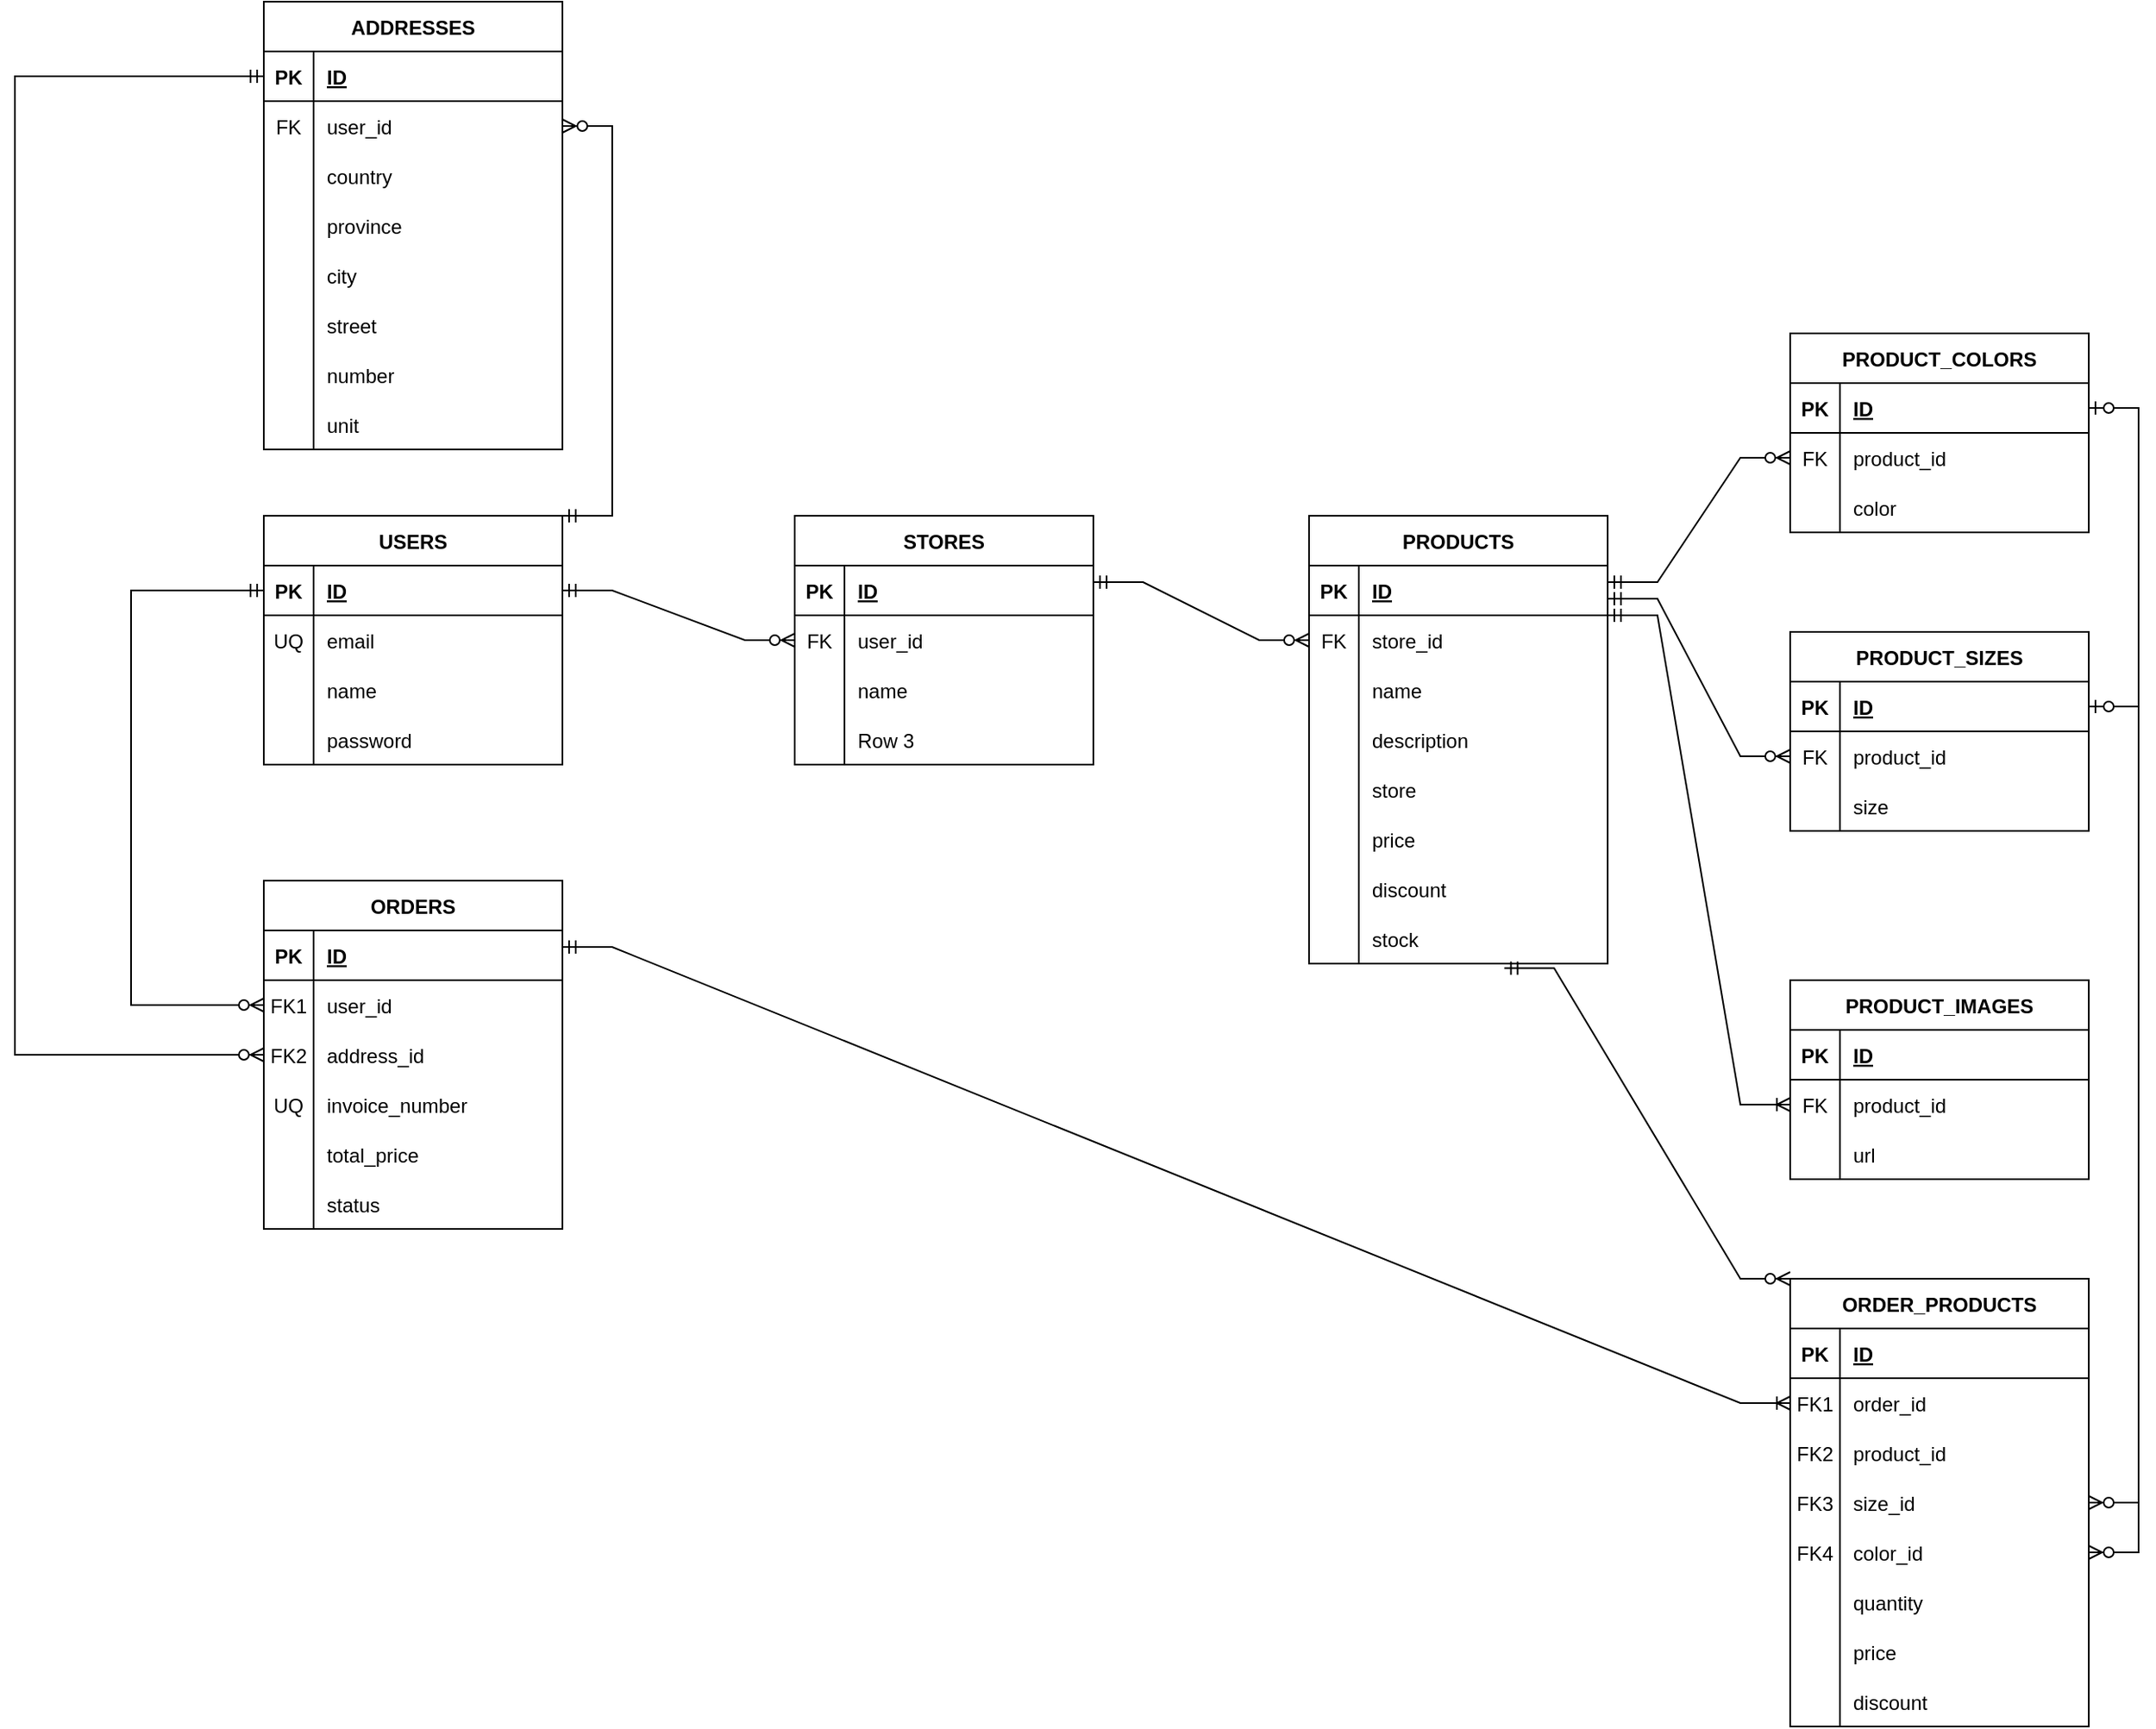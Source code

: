<mxfile version="20.8.20" type="device"><diagram name="Página-1" id="fwbpKBhb_3gm06NzIHX8"><mxGraphModel dx="2069" dy="1820" grid="1" gridSize="10" guides="1" tooltips="1" connect="1" arrows="1" fold="1" page="1" pageScale="1" pageWidth="827" pageHeight="1169" math="0" shadow="0"><root><mxCell id="0"/><mxCell id="1" parent="0"/><mxCell id="CRODn_e3uFiNJP5t1vEb-1" value="USERS" style="shape=table;startSize=30;container=1;collapsible=1;childLayout=tableLayout;fixedRows=1;rowLines=0;fontStyle=1;align=center;resizeLast=1;" vertex="1" parent="1"><mxGeometry x="10" y="80" width="180" height="150" as="geometry"/></mxCell><mxCell id="CRODn_e3uFiNJP5t1vEb-2" value="" style="shape=tableRow;horizontal=0;startSize=0;swimlaneHead=0;swimlaneBody=0;fillColor=none;collapsible=0;dropTarget=0;points=[[0,0.5],[1,0.5]];portConstraint=eastwest;top=0;left=0;right=0;bottom=1;" vertex="1" parent="CRODn_e3uFiNJP5t1vEb-1"><mxGeometry y="30" width="180" height="30" as="geometry"/></mxCell><mxCell id="CRODn_e3uFiNJP5t1vEb-3" value="PK" style="shape=partialRectangle;connectable=0;fillColor=none;top=0;left=0;bottom=0;right=0;fontStyle=1;overflow=hidden;" vertex="1" parent="CRODn_e3uFiNJP5t1vEb-2"><mxGeometry width="30" height="30" as="geometry"><mxRectangle width="30" height="30" as="alternateBounds"/></mxGeometry></mxCell><mxCell id="CRODn_e3uFiNJP5t1vEb-4" value="ID" style="shape=partialRectangle;connectable=0;fillColor=none;top=0;left=0;bottom=0;right=0;align=left;spacingLeft=6;fontStyle=5;overflow=hidden;" vertex="1" parent="CRODn_e3uFiNJP5t1vEb-2"><mxGeometry x="30" width="150" height="30" as="geometry"><mxRectangle width="150" height="30" as="alternateBounds"/></mxGeometry></mxCell><mxCell id="CRODn_e3uFiNJP5t1vEb-5" value="" style="shape=tableRow;horizontal=0;startSize=0;swimlaneHead=0;swimlaneBody=0;fillColor=none;collapsible=0;dropTarget=0;points=[[0,0.5],[1,0.5]];portConstraint=eastwest;top=0;left=0;right=0;bottom=0;" vertex="1" parent="CRODn_e3uFiNJP5t1vEb-1"><mxGeometry y="60" width="180" height="30" as="geometry"/></mxCell><mxCell id="CRODn_e3uFiNJP5t1vEb-6" value="UQ" style="shape=partialRectangle;connectable=0;fillColor=none;top=0;left=0;bottom=0;right=0;editable=1;overflow=hidden;" vertex="1" parent="CRODn_e3uFiNJP5t1vEb-5"><mxGeometry width="30" height="30" as="geometry"><mxRectangle width="30" height="30" as="alternateBounds"/></mxGeometry></mxCell><mxCell id="CRODn_e3uFiNJP5t1vEb-7" value="email" style="shape=partialRectangle;connectable=0;fillColor=none;top=0;left=0;bottom=0;right=0;align=left;spacingLeft=6;overflow=hidden;" vertex="1" parent="CRODn_e3uFiNJP5t1vEb-5"><mxGeometry x="30" width="150" height="30" as="geometry"><mxRectangle width="150" height="30" as="alternateBounds"/></mxGeometry></mxCell><mxCell id="CRODn_e3uFiNJP5t1vEb-8" value="" style="shape=tableRow;horizontal=0;startSize=0;swimlaneHead=0;swimlaneBody=0;fillColor=none;collapsible=0;dropTarget=0;points=[[0,0.5],[1,0.5]];portConstraint=eastwest;top=0;left=0;right=0;bottom=0;" vertex="1" parent="CRODn_e3uFiNJP5t1vEb-1"><mxGeometry y="90" width="180" height="30" as="geometry"/></mxCell><mxCell id="CRODn_e3uFiNJP5t1vEb-9" value="" style="shape=partialRectangle;connectable=0;fillColor=none;top=0;left=0;bottom=0;right=0;editable=1;overflow=hidden;" vertex="1" parent="CRODn_e3uFiNJP5t1vEb-8"><mxGeometry width="30" height="30" as="geometry"><mxRectangle width="30" height="30" as="alternateBounds"/></mxGeometry></mxCell><mxCell id="CRODn_e3uFiNJP5t1vEb-10" value="name" style="shape=partialRectangle;connectable=0;fillColor=none;top=0;left=0;bottom=0;right=0;align=left;spacingLeft=6;overflow=hidden;" vertex="1" parent="CRODn_e3uFiNJP5t1vEb-8"><mxGeometry x="30" width="150" height="30" as="geometry"><mxRectangle width="150" height="30" as="alternateBounds"/></mxGeometry></mxCell><mxCell id="CRODn_e3uFiNJP5t1vEb-11" value="" style="shape=tableRow;horizontal=0;startSize=0;swimlaneHead=0;swimlaneBody=0;fillColor=none;collapsible=0;dropTarget=0;points=[[0,0.5],[1,0.5]];portConstraint=eastwest;top=0;left=0;right=0;bottom=0;" vertex="1" parent="CRODn_e3uFiNJP5t1vEb-1"><mxGeometry y="120" width="180" height="30" as="geometry"/></mxCell><mxCell id="CRODn_e3uFiNJP5t1vEb-12" value="" style="shape=partialRectangle;connectable=0;fillColor=none;top=0;left=0;bottom=0;right=0;editable=1;overflow=hidden;" vertex="1" parent="CRODn_e3uFiNJP5t1vEb-11"><mxGeometry width="30" height="30" as="geometry"><mxRectangle width="30" height="30" as="alternateBounds"/></mxGeometry></mxCell><mxCell id="CRODn_e3uFiNJP5t1vEb-13" value="password" style="shape=partialRectangle;connectable=0;fillColor=none;top=0;left=0;bottom=0;right=0;align=left;spacingLeft=6;overflow=hidden;" vertex="1" parent="CRODn_e3uFiNJP5t1vEb-11"><mxGeometry x="30" width="150" height="30" as="geometry"><mxRectangle width="150" height="30" as="alternateBounds"/></mxGeometry></mxCell><mxCell id="CRODn_e3uFiNJP5t1vEb-14" value="STORES" style="shape=table;startSize=30;container=1;collapsible=1;childLayout=tableLayout;fixedRows=1;rowLines=0;fontStyle=1;align=center;resizeLast=1;" vertex="1" parent="1"><mxGeometry x="330" y="80" width="180" height="150" as="geometry"/></mxCell><mxCell id="CRODn_e3uFiNJP5t1vEb-15" value="" style="shape=tableRow;horizontal=0;startSize=0;swimlaneHead=0;swimlaneBody=0;fillColor=none;collapsible=0;dropTarget=0;points=[[0,0.5],[1,0.5]];portConstraint=eastwest;top=0;left=0;right=0;bottom=1;" vertex="1" parent="CRODn_e3uFiNJP5t1vEb-14"><mxGeometry y="30" width="180" height="30" as="geometry"/></mxCell><mxCell id="CRODn_e3uFiNJP5t1vEb-16" value="PK" style="shape=partialRectangle;connectable=0;fillColor=none;top=0;left=0;bottom=0;right=0;fontStyle=1;overflow=hidden;" vertex="1" parent="CRODn_e3uFiNJP5t1vEb-15"><mxGeometry width="30" height="30" as="geometry"><mxRectangle width="30" height="30" as="alternateBounds"/></mxGeometry></mxCell><mxCell id="CRODn_e3uFiNJP5t1vEb-17" value="ID" style="shape=partialRectangle;connectable=0;fillColor=none;top=0;left=0;bottom=0;right=0;align=left;spacingLeft=6;fontStyle=5;overflow=hidden;" vertex="1" parent="CRODn_e3uFiNJP5t1vEb-15"><mxGeometry x="30" width="150" height="30" as="geometry"><mxRectangle width="150" height="30" as="alternateBounds"/></mxGeometry></mxCell><mxCell id="CRODn_e3uFiNJP5t1vEb-18" value="" style="shape=tableRow;horizontal=0;startSize=0;swimlaneHead=0;swimlaneBody=0;fillColor=none;collapsible=0;dropTarget=0;points=[[0,0.5],[1,0.5]];portConstraint=eastwest;top=0;left=0;right=0;bottom=0;" vertex="1" parent="CRODn_e3uFiNJP5t1vEb-14"><mxGeometry y="60" width="180" height="30" as="geometry"/></mxCell><mxCell id="CRODn_e3uFiNJP5t1vEb-19" value="FK" style="shape=partialRectangle;connectable=0;fillColor=none;top=0;left=0;bottom=0;right=0;editable=1;overflow=hidden;" vertex="1" parent="CRODn_e3uFiNJP5t1vEb-18"><mxGeometry width="30" height="30" as="geometry"><mxRectangle width="30" height="30" as="alternateBounds"/></mxGeometry></mxCell><mxCell id="CRODn_e3uFiNJP5t1vEb-20" value="user_id" style="shape=partialRectangle;connectable=0;fillColor=none;top=0;left=0;bottom=0;right=0;align=left;spacingLeft=6;overflow=hidden;" vertex="1" parent="CRODn_e3uFiNJP5t1vEb-18"><mxGeometry x="30" width="150" height="30" as="geometry"><mxRectangle width="150" height="30" as="alternateBounds"/></mxGeometry></mxCell><mxCell id="CRODn_e3uFiNJP5t1vEb-21" value="" style="shape=tableRow;horizontal=0;startSize=0;swimlaneHead=0;swimlaneBody=0;fillColor=none;collapsible=0;dropTarget=0;points=[[0,0.5],[1,0.5]];portConstraint=eastwest;top=0;left=0;right=0;bottom=0;" vertex="1" parent="CRODn_e3uFiNJP5t1vEb-14"><mxGeometry y="90" width="180" height="30" as="geometry"/></mxCell><mxCell id="CRODn_e3uFiNJP5t1vEb-22" value="" style="shape=partialRectangle;connectable=0;fillColor=none;top=0;left=0;bottom=0;right=0;editable=1;overflow=hidden;" vertex="1" parent="CRODn_e3uFiNJP5t1vEb-21"><mxGeometry width="30" height="30" as="geometry"><mxRectangle width="30" height="30" as="alternateBounds"/></mxGeometry></mxCell><mxCell id="CRODn_e3uFiNJP5t1vEb-23" value="name" style="shape=partialRectangle;connectable=0;fillColor=none;top=0;left=0;bottom=0;right=0;align=left;spacingLeft=6;overflow=hidden;" vertex="1" parent="CRODn_e3uFiNJP5t1vEb-21"><mxGeometry x="30" width="150" height="30" as="geometry"><mxRectangle width="150" height="30" as="alternateBounds"/></mxGeometry></mxCell><mxCell id="CRODn_e3uFiNJP5t1vEb-24" value="" style="shape=tableRow;horizontal=0;startSize=0;swimlaneHead=0;swimlaneBody=0;fillColor=none;collapsible=0;dropTarget=0;points=[[0,0.5],[1,0.5]];portConstraint=eastwest;top=0;left=0;right=0;bottom=0;" vertex="1" parent="CRODn_e3uFiNJP5t1vEb-14"><mxGeometry y="120" width="180" height="30" as="geometry"/></mxCell><mxCell id="CRODn_e3uFiNJP5t1vEb-25" value="" style="shape=partialRectangle;connectable=0;fillColor=none;top=0;left=0;bottom=0;right=0;editable=1;overflow=hidden;" vertex="1" parent="CRODn_e3uFiNJP5t1vEb-24"><mxGeometry width="30" height="30" as="geometry"><mxRectangle width="30" height="30" as="alternateBounds"/></mxGeometry></mxCell><mxCell id="CRODn_e3uFiNJP5t1vEb-26" value="Row 3" style="shape=partialRectangle;connectable=0;fillColor=none;top=0;left=0;bottom=0;right=0;align=left;spacingLeft=6;overflow=hidden;" vertex="1" parent="CRODn_e3uFiNJP5t1vEb-24"><mxGeometry x="30" width="150" height="30" as="geometry"><mxRectangle width="150" height="30" as="alternateBounds"/></mxGeometry></mxCell><mxCell id="CRODn_e3uFiNJP5t1vEb-27" value="PRODUCTS" style="shape=table;startSize=30;container=1;collapsible=1;childLayout=tableLayout;fixedRows=1;rowLines=0;fontStyle=1;align=center;resizeLast=1;" vertex="1" parent="1"><mxGeometry x="640" y="80" width="180" height="270" as="geometry"/></mxCell><mxCell id="CRODn_e3uFiNJP5t1vEb-28" value="" style="shape=tableRow;horizontal=0;startSize=0;swimlaneHead=0;swimlaneBody=0;fillColor=none;collapsible=0;dropTarget=0;points=[[0,0.5],[1,0.5]];portConstraint=eastwest;top=0;left=0;right=0;bottom=1;" vertex="1" parent="CRODn_e3uFiNJP5t1vEb-27"><mxGeometry y="30" width="180" height="30" as="geometry"/></mxCell><mxCell id="CRODn_e3uFiNJP5t1vEb-29" value="PK" style="shape=partialRectangle;connectable=0;fillColor=none;top=0;left=0;bottom=0;right=0;fontStyle=1;overflow=hidden;" vertex="1" parent="CRODn_e3uFiNJP5t1vEb-28"><mxGeometry width="30" height="30" as="geometry"><mxRectangle width="30" height="30" as="alternateBounds"/></mxGeometry></mxCell><mxCell id="CRODn_e3uFiNJP5t1vEb-30" value="ID" style="shape=partialRectangle;connectable=0;fillColor=none;top=0;left=0;bottom=0;right=0;align=left;spacingLeft=6;fontStyle=5;overflow=hidden;" vertex="1" parent="CRODn_e3uFiNJP5t1vEb-28"><mxGeometry x="30" width="150" height="30" as="geometry"><mxRectangle width="150" height="30" as="alternateBounds"/></mxGeometry></mxCell><mxCell id="CRODn_e3uFiNJP5t1vEb-31" value="" style="shape=tableRow;horizontal=0;startSize=0;swimlaneHead=0;swimlaneBody=0;fillColor=none;collapsible=0;dropTarget=0;points=[[0,0.5],[1,0.5]];portConstraint=eastwest;top=0;left=0;right=0;bottom=0;" vertex="1" parent="CRODn_e3uFiNJP5t1vEb-27"><mxGeometry y="60" width="180" height="30" as="geometry"/></mxCell><mxCell id="CRODn_e3uFiNJP5t1vEb-32" value="FK" style="shape=partialRectangle;connectable=0;fillColor=none;top=0;left=0;bottom=0;right=0;editable=1;overflow=hidden;" vertex="1" parent="CRODn_e3uFiNJP5t1vEb-31"><mxGeometry width="30" height="30" as="geometry"><mxRectangle width="30" height="30" as="alternateBounds"/></mxGeometry></mxCell><mxCell id="CRODn_e3uFiNJP5t1vEb-33" value="store_id" style="shape=partialRectangle;connectable=0;fillColor=none;top=0;left=0;bottom=0;right=0;align=left;spacingLeft=6;overflow=hidden;" vertex="1" parent="CRODn_e3uFiNJP5t1vEb-31"><mxGeometry x="30" width="150" height="30" as="geometry"><mxRectangle width="150" height="30" as="alternateBounds"/></mxGeometry></mxCell><mxCell id="CRODn_e3uFiNJP5t1vEb-34" value="" style="shape=tableRow;horizontal=0;startSize=0;swimlaneHead=0;swimlaneBody=0;fillColor=none;collapsible=0;dropTarget=0;points=[[0,0.5],[1,0.5]];portConstraint=eastwest;top=0;left=0;right=0;bottom=0;" vertex="1" parent="CRODn_e3uFiNJP5t1vEb-27"><mxGeometry y="90" width="180" height="30" as="geometry"/></mxCell><mxCell id="CRODn_e3uFiNJP5t1vEb-35" value="" style="shape=partialRectangle;connectable=0;fillColor=none;top=0;left=0;bottom=0;right=0;editable=1;overflow=hidden;" vertex="1" parent="CRODn_e3uFiNJP5t1vEb-34"><mxGeometry width="30" height="30" as="geometry"><mxRectangle width="30" height="30" as="alternateBounds"/></mxGeometry></mxCell><mxCell id="CRODn_e3uFiNJP5t1vEb-36" value="name" style="shape=partialRectangle;connectable=0;fillColor=none;top=0;left=0;bottom=0;right=0;align=left;spacingLeft=6;overflow=hidden;" vertex="1" parent="CRODn_e3uFiNJP5t1vEb-34"><mxGeometry x="30" width="150" height="30" as="geometry"><mxRectangle width="150" height="30" as="alternateBounds"/></mxGeometry></mxCell><mxCell id="CRODn_e3uFiNJP5t1vEb-37" value="" style="shape=tableRow;horizontal=0;startSize=0;swimlaneHead=0;swimlaneBody=0;fillColor=none;collapsible=0;dropTarget=0;points=[[0,0.5],[1,0.5]];portConstraint=eastwest;top=0;left=0;right=0;bottom=0;" vertex="1" parent="CRODn_e3uFiNJP5t1vEb-27"><mxGeometry y="120" width="180" height="30" as="geometry"/></mxCell><mxCell id="CRODn_e3uFiNJP5t1vEb-38" value="" style="shape=partialRectangle;connectable=0;fillColor=none;top=0;left=0;bottom=0;right=0;editable=1;overflow=hidden;" vertex="1" parent="CRODn_e3uFiNJP5t1vEb-37"><mxGeometry width="30" height="30" as="geometry"><mxRectangle width="30" height="30" as="alternateBounds"/></mxGeometry></mxCell><mxCell id="CRODn_e3uFiNJP5t1vEb-39" value="description" style="shape=partialRectangle;connectable=0;fillColor=none;top=0;left=0;bottom=0;right=0;align=left;spacingLeft=6;overflow=hidden;" vertex="1" parent="CRODn_e3uFiNJP5t1vEb-37"><mxGeometry x="30" width="150" height="30" as="geometry"><mxRectangle width="150" height="30" as="alternateBounds"/></mxGeometry></mxCell><mxCell id="CRODn_e3uFiNJP5t1vEb-72" style="shape=tableRow;horizontal=0;startSize=0;swimlaneHead=0;swimlaneBody=0;fillColor=none;collapsible=0;dropTarget=0;points=[[0,0.5],[1,0.5]];portConstraint=eastwest;top=0;left=0;right=0;bottom=0;" vertex="1" parent="CRODn_e3uFiNJP5t1vEb-27"><mxGeometry y="150" width="180" height="30" as="geometry"/></mxCell><mxCell id="CRODn_e3uFiNJP5t1vEb-73" style="shape=partialRectangle;connectable=0;fillColor=none;top=0;left=0;bottom=0;right=0;editable=1;overflow=hidden;" vertex="1" parent="CRODn_e3uFiNJP5t1vEb-72"><mxGeometry width="30" height="30" as="geometry"><mxRectangle width="30" height="30" as="alternateBounds"/></mxGeometry></mxCell><mxCell id="CRODn_e3uFiNJP5t1vEb-74" value="store" style="shape=partialRectangle;connectable=0;fillColor=none;top=0;left=0;bottom=0;right=0;align=left;spacingLeft=6;overflow=hidden;" vertex="1" parent="CRODn_e3uFiNJP5t1vEb-72"><mxGeometry x="30" width="150" height="30" as="geometry"><mxRectangle width="150" height="30" as="alternateBounds"/></mxGeometry></mxCell><mxCell id="CRODn_e3uFiNJP5t1vEb-69" style="shape=tableRow;horizontal=0;startSize=0;swimlaneHead=0;swimlaneBody=0;fillColor=none;collapsible=0;dropTarget=0;points=[[0,0.5],[1,0.5]];portConstraint=eastwest;top=0;left=0;right=0;bottom=0;" vertex="1" parent="CRODn_e3uFiNJP5t1vEb-27"><mxGeometry y="180" width="180" height="30" as="geometry"/></mxCell><mxCell id="CRODn_e3uFiNJP5t1vEb-70" style="shape=partialRectangle;connectable=0;fillColor=none;top=0;left=0;bottom=0;right=0;editable=1;overflow=hidden;" vertex="1" parent="CRODn_e3uFiNJP5t1vEb-69"><mxGeometry width="30" height="30" as="geometry"><mxRectangle width="30" height="30" as="alternateBounds"/></mxGeometry></mxCell><mxCell id="CRODn_e3uFiNJP5t1vEb-71" value="price" style="shape=partialRectangle;connectable=0;fillColor=none;top=0;left=0;bottom=0;right=0;align=left;spacingLeft=6;overflow=hidden;" vertex="1" parent="CRODn_e3uFiNJP5t1vEb-69"><mxGeometry x="30" width="150" height="30" as="geometry"><mxRectangle width="150" height="30" as="alternateBounds"/></mxGeometry></mxCell><mxCell id="CRODn_e3uFiNJP5t1vEb-66" style="shape=tableRow;horizontal=0;startSize=0;swimlaneHead=0;swimlaneBody=0;fillColor=none;collapsible=0;dropTarget=0;points=[[0,0.5],[1,0.5]];portConstraint=eastwest;top=0;left=0;right=0;bottom=0;" vertex="1" parent="CRODn_e3uFiNJP5t1vEb-27"><mxGeometry y="210" width="180" height="30" as="geometry"/></mxCell><mxCell id="CRODn_e3uFiNJP5t1vEb-67" style="shape=partialRectangle;connectable=0;fillColor=none;top=0;left=0;bottom=0;right=0;editable=1;overflow=hidden;" vertex="1" parent="CRODn_e3uFiNJP5t1vEb-66"><mxGeometry width="30" height="30" as="geometry"><mxRectangle width="30" height="30" as="alternateBounds"/></mxGeometry></mxCell><mxCell id="CRODn_e3uFiNJP5t1vEb-68" value="discount" style="shape=partialRectangle;connectable=0;fillColor=none;top=0;left=0;bottom=0;right=0;align=left;spacingLeft=6;overflow=hidden;" vertex="1" parent="CRODn_e3uFiNJP5t1vEb-66"><mxGeometry x="30" width="150" height="30" as="geometry"><mxRectangle width="150" height="30" as="alternateBounds"/></mxGeometry></mxCell><mxCell id="CRODn_e3uFiNJP5t1vEb-151" style="shape=tableRow;horizontal=0;startSize=0;swimlaneHead=0;swimlaneBody=0;fillColor=none;collapsible=0;dropTarget=0;points=[[0,0.5],[1,0.5]];portConstraint=eastwest;top=0;left=0;right=0;bottom=0;" vertex="1" parent="CRODn_e3uFiNJP5t1vEb-27"><mxGeometry y="240" width="180" height="30" as="geometry"/></mxCell><mxCell id="CRODn_e3uFiNJP5t1vEb-152" style="shape=partialRectangle;connectable=0;fillColor=none;top=0;left=0;bottom=0;right=0;editable=1;overflow=hidden;" vertex="1" parent="CRODn_e3uFiNJP5t1vEb-151"><mxGeometry width="30" height="30" as="geometry"><mxRectangle width="30" height="30" as="alternateBounds"/></mxGeometry></mxCell><mxCell id="CRODn_e3uFiNJP5t1vEb-153" value="stock" style="shape=partialRectangle;connectable=0;fillColor=none;top=0;left=0;bottom=0;right=0;align=left;spacingLeft=6;overflow=hidden;" vertex="1" parent="CRODn_e3uFiNJP5t1vEb-151"><mxGeometry x="30" width="150" height="30" as="geometry"><mxRectangle width="150" height="30" as="alternateBounds"/></mxGeometry></mxCell><mxCell id="CRODn_e3uFiNJP5t1vEb-40" value="ORDERS" style="shape=table;startSize=30;container=1;collapsible=1;childLayout=tableLayout;fixedRows=1;rowLines=0;fontStyle=1;align=center;resizeLast=1;" vertex="1" parent="1"><mxGeometry x="10" y="300" width="180" height="210" as="geometry"/></mxCell><mxCell id="CRODn_e3uFiNJP5t1vEb-41" value="" style="shape=tableRow;horizontal=0;startSize=0;swimlaneHead=0;swimlaneBody=0;fillColor=none;collapsible=0;dropTarget=0;points=[[0,0.5],[1,0.5]];portConstraint=eastwest;top=0;left=0;right=0;bottom=1;" vertex="1" parent="CRODn_e3uFiNJP5t1vEb-40"><mxGeometry y="30" width="180" height="30" as="geometry"/></mxCell><mxCell id="CRODn_e3uFiNJP5t1vEb-42" value="PK" style="shape=partialRectangle;connectable=0;fillColor=none;top=0;left=0;bottom=0;right=0;fontStyle=1;overflow=hidden;" vertex="1" parent="CRODn_e3uFiNJP5t1vEb-41"><mxGeometry width="30" height="30" as="geometry"><mxRectangle width="30" height="30" as="alternateBounds"/></mxGeometry></mxCell><mxCell id="CRODn_e3uFiNJP5t1vEb-43" value="ID" style="shape=partialRectangle;connectable=0;fillColor=none;top=0;left=0;bottom=0;right=0;align=left;spacingLeft=6;fontStyle=5;overflow=hidden;" vertex="1" parent="CRODn_e3uFiNJP5t1vEb-41"><mxGeometry x="30" width="150" height="30" as="geometry"><mxRectangle width="150" height="30" as="alternateBounds"/></mxGeometry></mxCell><mxCell id="CRODn_e3uFiNJP5t1vEb-114" style="shape=tableRow;horizontal=0;startSize=0;swimlaneHead=0;swimlaneBody=0;fillColor=none;collapsible=0;dropTarget=0;points=[[0,0.5],[1,0.5]];portConstraint=eastwest;top=0;left=0;right=0;bottom=0;" vertex="1" parent="CRODn_e3uFiNJP5t1vEb-40"><mxGeometry y="60" width="180" height="30" as="geometry"/></mxCell><mxCell id="CRODn_e3uFiNJP5t1vEb-115" value="FK1" style="shape=partialRectangle;connectable=0;fillColor=none;top=0;left=0;bottom=0;right=0;editable=1;overflow=hidden;" vertex="1" parent="CRODn_e3uFiNJP5t1vEb-114"><mxGeometry width="30" height="30" as="geometry"><mxRectangle width="30" height="30" as="alternateBounds"/></mxGeometry></mxCell><mxCell id="CRODn_e3uFiNJP5t1vEb-116" value="user_id" style="shape=partialRectangle;connectable=0;fillColor=none;top=0;left=0;bottom=0;right=0;align=left;spacingLeft=6;overflow=hidden;" vertex="1" parent="CRODn_e3uFiNJP5t1vEb-114"><mxGeometry x="30" width="150" height="30" as="geometry"><mxRectangle width="150" height="30" as="alternateBounds"/></mxGeometry></mxCell><mxCell id="CRODn_e3uFiNJP5t1vEb-117" style="shape=tableRow;horizontal=0;startSize=0;swimlaneHead=0;swimlaneBody=0;fillColor=none;collapsible=0;dropTarget=0;points=[[0,0.5],[1,0.5]];portConstraint=eastwest;top=0;left=0;right=0;bottom=0;" vertex="1" parent="CRODn_e3uFiNJP5t1vEb-40"><mxGeometry y="90" width="180" height="30" as="geometry"/></mxCell><mxCell id="CRODn_e3uFiNJP5t1vEb-118" value="FK2" style="shape=partialRectangle;connectable=0;fillColor=none;top=0;left=0;bottom=0;right=0;editable=1;overflow=hidden;" vertex="1" parent="CRODn_e3uFiNJP5t1vEb-117"><mxGeometry width="30" height="30" as="geometry"><mxRectangle width="30" height="30" as="alternateBounds"/></mxGeometry></mxCell><mxCell id="CRODn_e3uFiNJP5t1vEb-119" value="address_id" style="shape=partialRectangle;connectable=0;fillColor=none;top=0;left=0;bottom=0;right=0;align=left;spacingLeft=6;overflow=hidden;" vertex="1" parent="CRODn_e3uFiNJP5t1vEb-117"><mxGeometry x="30" width="150" height="30" as="geometry"><mxRectangle width="150" height="30" as="alternateBounds"/></mxGeometry></mxCell><mxCell id="CRODn_e3uFiNJP5t1vEb-44" value="" style="shape=tableRow;horizontal=0;startSize=0;swimlaneHead=0;swimlaneBody=0;fillColor=none;collapsible=0;dropTarget=0;points=[[0,0.5],[1,0.5]];portConstraint=eastwest;top=0;left=0;right=0;bottom=0;" vertex="1" parent="CRODn_e3uFiNJP5t1vEb-40"><mxGeometry y="120" width="180" height="30" as="geometry"/></mxCell><mxCell id="CRODn_e3uFiNJP5t1vEb-45" value="UQ" style="shape=partialRectangle;connectable=0;fillColor=none;top=0;left=0;bottom=0;right=0;editable=1;overflow=hidden;" vertex="1" parent="CRODn_e3uFiNJP5t1vEb-44"><mxGeometry width="30" height="30" as="geometry"><mxRectangle width="30" height="30" as="alternateBounds"/></mxGeometry></mxCell><mxCell id="CRODn_e3uFiNJP5t1vEb-46" value="invoice_number" style="shape=partialRectangle;connectable=0;fillColor=none;top=0;left=0;bottom=0;right=0;align=left;spacingLeft=6;overflow=hidden;" vertex="1" parent="CRODn_e3uFiNJP5t1vEb-44"><mxGeometry x="30" width="150" height="30" as="geometry"><mxRectangle width="150" height="30" as="alternateBounds"/></mxGeometry></mxCell><mxCell id="CRODn_e3uFiNJP5t1vEb-47" value="" style="shape=tableRow;horizontal=0;startSize=0;swimlaneHead=0;swimlaneBody=0;fillColor=none;collapsible=0;dropTarget=0;points=[[0,0.5],[1,0.5]];portConstraint=eastwest;top=0;left=0;right=0;bottom=0;" vertex="1" parent="CRODn_e3uFiNJP5t1vEb-40"><mxGeometry y="150" width="180" height="30" as="geometry"/></mxCell><mxCell id="CRODn_e3uFiNJP5t1vEb-48" value="" style="shape=partialRectangle;connectable=0;fillColor=none;top=0;left=0;bottom=0;right=0;editable=1;overflow=hidden;" vertex="1" parent="CRODn_e3uFiNJP5t1vEb-47"><mxGeometry width="30" height="30" as="geometry"><mxRectangle width="30" height="30" as="alternateBounds"/></mxGeometry></mxCell><mxCell id="CRODn_e3uFiNJP5t1vEb-49" value="total_price" style="shape=partialRectangle;connectable=0;fillColor=none;top=0;left=0;bottom=0;right=0;align=left;spacingLeft=6;overflow=hidden;" vertex="1" parent="CRODn_e3uFiNJP5t1vEb-47"><mxGeometry x="30" width="150" height="30" as="geometry"><mxRectangle width="150" height="30" as="alternateBounds"/></mxGeometry></mxCell><mxCell id="CRODn_e3uFiNJP5t1vEb-50" value="" style="shape=tableRow;horizontal=0;startSize=0;swimlaneHead=0;swimlaneBody=0;fillColor=none;collapsible=0;dropTarget=0;points=[[0,0.5],[1,0.5]];portConstraint=eastwest;top=0;left=0;right=0;bottom=0;" vertex="1" parent="CRODn_e3uFiNJP5t1vEb-40"><mxGeometry y="180" width="180" height="30" as="geometry"/></mxCell><mxCell id="CRODn_e3uFiNJP5t1vEb-51" value="" style="shape=partialRectangle;connectable=0;fillColor=none;top=0;left=0;bottom=0;right=0;editable=1;overflow=hidden;" vertex="1" parent="CRODn_e3uFiNJP5t1vEb-50"><mxGeometry width="30" height="30" as="geometry"><mxRectangle width="30" height="30" as="alternateBounds"/></mxGeometry></mxCell><mxCell id="CRODn_e3uFiNJP5t1vEb-52" value="status" style="shape=partialRectangle;connectable=0;fillColor=none;top=0;left=0;bottom=0;right=0;align=left;spacingLeft=6;overflow=hidden;" vertex="1" parent="CRODn_e3uFiNJP5t1vEb-50"><mxGeometry x="30" width="150" height="30" as="geometry"><mxRectangle width="150" height="30" as="alternateBounds"/></mxGeometry></mxCell><mxCell id="CRODn_e3uFiNJP5t1vEb-53" value="ADDRESSES" style="shape=table;startSize=30;container=1;collapsible=1;childLayout=tableLayout;fixedRows=1;rowLines=0;fontStyle=1;align=center;resizeLast=1;" vertex="1" parent="1"><mxGeometry x="10" y="-230" width="180" height="270" as="geometry"/></mxCell><mxCell id="CRODn_e3uFiNJP5t1vEb-54" value="" style="shape=tableRow;horizontal=0;startSize=0;swimlaneHead=0;swimlaneBody=0;fillColor=none;collapsible=0;dropTarget=0;points=[[0,0.5],[1,0.5]];portConstraint=eastwest;top=0;left=0;right=0;bottom=1;" vertex="1" parent="CRODn_e3uFiNJP5t1vEb-53"><mxGeometry y="30" width="180" height="30" as="geometry"/></mxCell><mxCell id="CRODn_e3uFiNJP5t1vEb-55" value="PK" style="shape=partialRectangle;connectable=0;fillColor=none;top=0;left=0;bottom=0;right=0;fontStyle=1;overflow=hidden;" vertex="1" parent="CRODn_e3uFiNJP5t1vEb-54"><mxGeometry width="30" height="30" as="geometry"><mxRectangle width="30" height="30" as="alternateBounds"/></mxGeometry></mxCell><mxCell id="CRODn_e3uFiNJP5t1vEb-56" value="ID" style="shape=partialRectangle;connectable=0;fillColor=none;top=0;left=0;bottom=0;right=0;align=left;spacingLeft=6;fontStyle=5;overflow=hidden;" vertex="1" parent="CRODn_e3uFiNJP5t1vEb-54"><mxGeometry x="30" width="150" height="30" as="geometry"><mxRectangle width="150" height="30" as="alternateBounds"/></mxGeometry></mxCell><mxCell id="CRODn_e3uFiNJP5t1vEb-129" style="shape=tableRow;horizontal=0;startSize=0;swimlaneHead=0;swimlaneBody=0;fillColor=none;collapsible=0;dropTarget=0;points=[[0,0.5],[1,0.5]];portConstraint=eastwest;top=0;left=0;right=0;bottom=0;" vertex="1" parent="CRODn_e3uFiNJP5t1vEb-53"><mxGeometry y="60" width="180" height="30" as="geometry"/></mxCell><mxCell id="CRODn_e3uFiNJP5t1vEb-130" value="FK" style="shape=partialRectangle;connectable=0;fillColor=none;top=0;left=0;bottom=0;right=0;editable=1;overflow=hidden;" vertex="1" parent="CRODn_e3uFiNJP5t1vEb-129"><mxGeometry width="30" height="30" as="geometry"><mxRectangle width="30" height="30" as="alternateBounds"/></mxGeometry></mxCell><mxCell id="CRODn_e3uFiNJP5t1vEb-131" value="user_id" style="shape=partialRectangle;connectable=0;fillColor=none;top=0;left=0;bottom=0;right=0;align=left;spacingLeft=6;overflow=hidden;" vertex="1" parent="CRODn_e3uFiNJP5t1vEb-129"><mxGeometry x="30" width="150" height="30" as="geometry"><mxRectangle width="150" height="30" as="alternateBounds"/></mxGeometry></mxCell><mxCell id="CRODn_e3uFiNJP5t1vEb-57" value="" style="shape=tableRow;horizontal=0;startSize=0;swimlaneHead=0;swimlaneBody=0;fillColor=none;collapsible=0;dropTarget=0;points=[[0,0.5],[1,0.5]];portConstraint=eastwest;top=0;left=0;right=0;bottom=0;" vertex="1" parent="CRODn_e3uFiNJP5t1vEb-53"><mxGeometry y="90" width="180" height="30" as="geometry"/></mxCell><mxCell id="CRODn_e3uFiNJP5t1vEb-58" value="" style="shape=partialRectangle;connectable=0;fillColor=none;top=0;left=0;bottom=0;right=0;editable=1;overflow=hidden;" vertex="1" parent="CRODn_e3uFiNJP5t1vEb-57"><mxGeometry width="30" height="30" as="geometry"><mxRectangle width="30" height="30" as="alternateBounds"/></mxGeometry></mxCell><mxCell id="CRODn_e3uFiNJP5t1vEb-59" value="country" style="shape=partialRectangle;connectable=0;fillColor=none;top=0;left=0;bottom=0;right=0;align=left;spacingLeft=6;overflow=hidden;" vertex="1" parent="CRODn_e3uFiNJP5t1vEb-57"><mxGeometry x="30" width="150" height="30" as="geometry"><mxRectangle width="150" height="30" as="alternateBounds"/></mxGeometry></mxCell><mxCell id="CRODn_e3uFiNJP5t1vEb-60" value="" style="shape=tableRow;horizontal=0;startSize=0;swimlaneHead=0;swimlaneBody=0;fillColor=none;collapsible=0;dropTarget=0;points=[[0,0.5],[1,0.5]];portConstraint=eastwest;top=0;left=0;right=0;bottom=0;" vertex="1" parent="CRODn_e3uFiNJP5t1vEb-53"><mxGeometry y="120" width="180" height="30" as="geometry"/></mxCell><mxCell id="CRODn_e3uFiNJP5t1vEb-61" value="" style="shape=partialRectangle;connectable=0;fillColor=none;top=0;left=0;bottom=0;right=0;editable=1;overflow=hidden;" vertex="1" parent="CRODn_e3uFiNJP5t1vEb-60"><mxGeometry width="30" height="30" as="geometry"><mxRectangle width="30" height="30" as="alternateBounds"/></mxGeometry></mxCell><mxCell id="CRODn_e3uFiNJP5t1vEb-62" value="province" style="shape=partialRectangle;connectable=0;fillColor=none;top=0;left=0;bottom=0;right=0;align=left;spacingLeft=6;overflow=hidden;" vertex="1" parent="CRODn_e3uFiNJP5t1vEb-60"><mxGeometry x="30" width="150" height="30" as="geometry"><mxRectangle width="150" height="30" as="alternateBounds"/></mxGeometry></mxCell><mxCell id="CRODn_e3uFiNJP5t1vEb-63" value="" style="shape=tableRow;horizontal=0;startSize=0;swimlaneHead=0;swimlaneBody=0;fillColor=none;collapsible=0;dropTarget=0;points=[[0,0.5],[1,0.5]];portConstraint=eastwest;top=0;left=0;right=0;bottom=0;" vertex="1" parent="CRODn_e3uFiNJP5t1vEb-53"><mxGeometry y="150" width="180" height="30" as="geometry"/></mxCell><mxCell id="CRODn_e3uFiNJP5t1vEb-64" value="" style="shape=partialRectangle;connectable=0;fillColor=none;top=0;left=0;bottom=0;right=0;editable=1;overflow=hidden;" vertex="1" parent="CRODn_e3uFiNJP5t1vEb-63"><mxGeometry width="30" height="30" as="geometry"><mxRectangle width="30" height="30" as="alternateBounds"/></mxGeometry></mxCell><mxCell id="CRODn_e3uFiNJP5t1vEb-65" value="city" style="shape=partialRectangle;connectable=0;fillColor=none;top=0;left=0;bottom=0;right=0;align=left;spacingLeft=6;overflow=hidden;" vertex="1" parent="CRODn_e3uFiNJP5t1vEb-63"><mxGeometry x="30" width="150" height="30" as="geometry"><mxRectangle width="150" height="30" as="alternateBounds"/></mxGeometry></mxCell><mxCell id="CRODn_e3uFiNJP5t1vEb-123" style="shape=tableRow;horizontal=0;startSize=0;swimlaneHead=0;swimlaneBody=0;fillColor=none;collapsible=0;dropTarget=0;points=[[0,0.5],[1,0.5]];portConstraint=eastwest;top=0;left=0;right=0;bottom=0;" vertex="1" parent="CRODn_e3uFiNJP5t1vEb-53"><mxGeometry y="180" width="180" height="30" as="geometry"/></mxCell><mxCell id="CRODn_e3uFiNJP5t1vEb-124" style="shape=partialRectangle;connectable=0;fillColor=none;top=0;left=0;bottom=0;right=0;editable=1;overflow=hidden;" vertex="1" parent="CRODn_e3uFiNJP5t1vEb-123"><mxGeometry width="30" height="30" as="geometry"><mxRectangle width="30" height="30" as="alternateBounds"/></mxGeometry></mxCell><mxCell id="CRODn_e3uFiNJP5t1vEb-125" value="street" style="shape=partialRectangle;connectable=0;fillColor=none;top=0;left=0;bottom=0;right=0;align=left;spacingLeft=6;overflow=hidden;" vertex="1" parent="CRODn_e3uFiNJP5t1vEb-123"><mxGeometry x="30" width="150" height="30" as="geometry"><mxRectangle width="150" height="30" as="alternateBounds"/></mxGeometry></mxCell><mxCell id="CRODn_e3uFiNJP5t1vEb-120" style="shape=tableRow;horizontal=0;startSize=0;swimlaneHead=0;swimlaneBody=0;fillColor=none;collapsible=0;dropTarget=0;points=[[0,0.5],[1,0.5]];portConstraint=eastwest;top=0;left=0;right=0;bottom=0;" vertex="1" parent="CRODn_e3uFiNJP5t1vEb-53"><mxGeometry y="210" width="180" height="30" as="geometry"/></mxCell><mxCell id="CRODn_e3uFiNJP5t1vEb-121" style="shape=partialRectangle;connectable=0;fillColor=none;top=0;left=0;bottom=0;right=0;editable=1;overflow=hidden;" vertex="1" parent="CRODn_e3uFiNJP5t1vEb-120"><mxGeometry width="30" height="30" as="geometry"><mxRectangle width="30" height="30" as="alternateBounds"/></mxGeometry></mxCell><mxCell id="CRODn_e3uFiNJP5t1vEb-122" value="number" style="shape=partialRectangle;connectable=0;fillColor=none;top=0;left=0;bottom=0;right=0;align=left;spacingLeft=6;overflow=hidden;" vertex="1" parent="CRODn_e3uFiNJP5t1vEb-120"><mxGeometry x="30" width="150" height="30" as="geometry"><mxRectangle width="150" height="30" as="alternateBounds"/></mxGeometry></mxCell><mxCell id="CRODn_e3uFiNJP5t1vEb-126" style="shape=tableRow;horizontal=0;startSize=0;swimlaneHead=0;swimlaneBody=0;fillColor=none;collapsible=0;dropTarget=0;points=[[0,0.5],[1,0.5]];portConstraint=eastwest;top=0;left=0;right=0;bottom=0;" vertex="1" parent="CRODn_e3uFiNJP5t1vEb-53"><mxGeometry y="240" width="180" height="30" as="geometry"/></mxCell><mxCell id="CRODn_e3uFiNJP5t1vEb-127" style="shape=partialRectangle;connectable=0;fillColor=none;top=0;left=0;bottom=0;right=0;editable=1;overflow=hidden;" vertex="1" parent="CRODn_e3uFiNJP5t1vEb-126"><mxGeometry width="30" height="30" as="geometry"><mxRectangle width="30" height="30" as="alternateBounds"/></mxGeometry></mxCell><mxCell id="CRODn_e3uFiNJP5t1vEb-128" value="unit" style="shape=partialRectangle;connectable=0;fillColor=none;top=0;left=0;bottom=0;right=0;align=left;spacingLeft=6;overflow=hidden;" vertex="1" parent="CRODn_e3uFiNJP5t1vEb-126"><mxGeometry x="30" width="150" height="30" as="geometry"><mxRectangle width="150" height="30" as="alternateBounds"/></mxGeometry></mxCell><mxCell id="CRODn_e3uFiNJP5t1vEb-75" value="PRODUCT_COLORS" style="shape=table;startSize=30;container=1;collapsible=1;childLayout=tableLayout;fixedRows=1;rowLines=0;fontStyle=1;align=center;resizeLast=1;" vertex="1" parent="1"><mxGeometry x="930" y="-30" width="180" height="120" as="geometry"/></mxCell><mxCell id="CRODn_e3uFiNJP5t1vEb-76" value="" style="shape=tableRow;horizontal=0;startSize=0;swimlaneHead=0;swimlaneBody=0;fillColor=none;collapsible=0;dropTarget=0;points=[[0,0.5],[1,0.5]];portConstraint=eastwest;top=0;left=0;right=0;bottom=1;" vertex="1" parent="CRODn_e3uFiNJP5t1vEb-75"><mxGeometry y="30" width="180" height="30" as="geometry"/></mxCell><mxCell id="CRODn_e3uFiNJP5t1vEb-77" value="PK" style="shape=partialRectangle;connectable=0;fillColor=none;top=0;left=0;bottom=0;right=0;fontStyle=1;overflow=hidden;" vertex="1" parent="CRODn_e3uFiNJP5t1vEb-76"><mxGeometry width="30" height="30" as="geometry"><mxRectangle width="30" height="30" as="alternateBounds"/></mxGeometry></mxCell><mxCell id="CRODn_e3uFiNJP5t1vEb-78" value="ID" style="shape=partialRectangle;connectable=0;fillColor=none;top=0;left=0;bottom=0;right=0;align=left;spacingLeft=6;fontStyle=5;overflow=hidden;" vertex="1" parent="CRODn_e3uFiNJP5t1vEb-76"><mxGeometry x="30" width="150" height="30" as="geometry"><mxRectangle width="150" height="30" as="alternateBounds"/></mxGeometry></mxCell><mxCell id="CRODn_e3uFiNJP5t1vEb-79" value="" style="shape=tableRow;horizontal=0;startSize=0;swimlaneHead=0;swimlaneBody=0;fillColor=none;collapsible=0;dropTarget=0;points=[[0,0.5],[1,0.5]];portConstraint=eastwest;top=0;left=0;right=0;bottom=0;" vertex="1" parent="CRODn_e3uFiNJP5t1vEb-75"><mxGeometry y="60" width="180" height="30" as="geometry"/></mxCell><mxCell id="CRODn_e3uFiNJP5t1vEb-80" value="FK" style="shape=partialRectangle;connectable=0;fillColor=none;top=0;left=0;bottom=0;right=0;editable=1;overflow=hidden;" vertex="1" parent="CRODn_e3uFiNJP5t1vEb-79"><mxGeometry width="30" height="30" as="geometry"><mxRectangle width="30" height="30" as="alternateBounds"/></mxGeometry></mxCell><mxCell id="CRODn_e3uFiNJP5t1vEb-81" value="product_id" style="shape=partialRectangle;connectable=0;fillColor=none;top=0;left=0;bottom=0;right=0;align=left;spacingLeft=6;overflow=hidden;" vertex="1" parent="CRODn_e3uFiNJP5t1vEb-79"><mxGeometry x="30" width="150" height="30" as="geometry"><mxRectangle width="150" height="30" as="alternateBounds"/></mxGeometry></mxCell><mxCell id="CRODn_e3uFiNJP5t1vEb-82" value="" style="shape=tableRow;horizontal=0;startSize=0;swimlaneHead=0;swimlaneBody=0;fillColor=none;collapsible=0;dropTarget=0;points=[[0,0.5],[1,0.5]];portConstraint=eastwest;top=0;left=0;right=0;bottom=0;" vertex="1" parent="CRODn_e3uFiNJP5t1vEb-75"><mxGeometry y="90" width="180" height="30" as="geometry"/></mxCell><mxCell id="CRODn_e3uFiNJP5t1vEb-83" value="" style="shape=partialRectangle;connectable=0;fillColor=none;top=0;left=0;bottom=0;right=0;editable=1;overflow=hidden;" vertex="1" parent="CRODn_e3uFiNJP5t1vEb-82"><mxGeometry width="30" height="30" as="geometry"><mxRectangle width="30" height="30" as="alternateBounds"/></mxGeometry></mxCell><mxCell id="CRODn_e3uFiNJP5t1vEb-84" value="color" style="shape=partialRectangle;connectable=0;fillColor=none;top=0;left=0;bottom=0;right=0;align=left;spacingLeft=6;overflow=hidden;" vertex="1" parent="CRODn_e3uFiNJP5t1vEb-82"><mxGeometry x="30" width="150" height="30" as="geometry"><mxRectangle width="150" height="30" as="alternateBounds"/></mxGeometry></mxCell><mxCell id="CRODn_e3uFiNJP5t1vEb-88" value="PRODUCT_SIZES" style="shape=table;startSize=30;container=1;collapsible=1;childLayout=tableLayout;fixedRows=1;rowLines=0;fontStyle=1;align=center;resizeLast=1;" vertex="1" parent="1"><mxGeometry x="930" y="150" width="180" height="120" as="geometry"/></mxCell><mxCell id="CRODn_e3uFiNJP5t1vEb-89" value="" style="shape=tableRow;horizontal=0;startSize=0;swimlaneHead=0;swimlaneBody=0;fillColor=none;collapsible=0;dropTarget=0;points=[[0,0.5],[1,0.5]];portConstraint=eastwest;top=0;left=0;right=0;bottom=1;" vertex="1" parent="CRODn_e3uFiNJP5t1vEb-88"><mxGeometry y="30" width="180" height="30" as="geometry"/></mxCell><mxCell id="CRODn_e3uFiNJP5t1vEb-90" value="PK" style="shape=partialRectangle;connectable=0;fillColor=none;top=0;left=0;bottom=0;right=0;fontStyle=1;overflow=hidden;" vertex="1" parent="CRODn_e3uFiNJP5t1vEb-89"><mxGeometry width="30" height="30" as="geometry"><mxRectangle width="30" height="30" as="alternateBounds"/></mxGeometry></mxCell><mxCell id="CRODn_e3uFiNJP5t1vEb-91" value="ID" style="shape=partialRectangle;connectable=0;fillColor=none;top=0;left=0;bottom=0;right=0;align=left;spacingLeft=6;fontStyle=5;overflow=hidden;" vertex="1" parent="CRODn_e3uFiNJP5t1vEb-89"><mxGeometry x="30" width="150" height="30" as="geometry"><mxRectangle width="150" height="30" as="alternateBounds"/></mxGeometry></mxCell><mxCell id="CRODn_e3uFiNJP5t1vEb-92" value="" style="shape=tableRow;horizontal=0;startSize=0;swimlaneHead=0;swimlaneBody=0;fillColor=none;collapsible=0;dropTarget=0;points=[[0,0.5],[1,0.5]];portConstraint=eastwest;top=0;left=0;right=0;bottom=0;" vertex="1" parent="CRODn_e3uFiNJP5t1vEb-88"><mxGeometry y="60" width="180" height="30" as="geometry"/></mxCell><mxCell id="CRODn_e3uFiNJP5t1vEb-93" value="FK" style="shape=partialRectangle;connectable=0;fillColor=none;top=0;left=0;bottom=0;right=0;editable=1;overflow=hidden;" vertex="1" parent="CRODn_e3uFiNJP5t1vEb-92"><mxGeometry width="30" height="30" as="geometry"><mxRectangle width="30" height="30" as="alternateBounds"/></mxGeometry></mxCell><mxCell id="CRODn_e3uFiNJP5t1vEb-94" value="product_id" style="shape=partialRectangle;connectable=0;fillColor=none;top=0;left=0;bottom=0;right=0;align=left;spacingLeft=6;overflow=hidden;" vertex="1" parent="CRODn_e3uFiNJP5t1vEb-92"><mxGeometry x="30" width="150" height="30" as="geometry"><mxRectangle width="150" height="30" as="alternateBounds"/></mxGeometry></mxCell><mxCell id="CRODn_e3uFiNJP5t1vEb-95" value="" style="shape=tableRow;horizontal=0;startSize=0;swimlaneHead=0;swimlaneBody=0;fillColor=none;collapsible=0;dropTarget=0;points=[[0,0.5],[1,0.5]];portConstraint=eastwest;top=0;left=0;right=0;bottom=0;" vertex="1" parent="CRODn_e3uFiNJP5t1vEb-88"><mxGeometry y="90" width="180" height="30" as="geometry"/></mxCell><mxCell id="CRODn_e3uFiNJP5t1vEb-96" value="" style="shape=partialRectangle;connectable=0;fillColor=none;top=0;left=0;bottom=0;right=0;editable=1;overflow=hidden;" vertex="1" parent="CRODn_e3uFiNJP5t1vEb-95"><mxGeometry width="30" height="30" as="geometry"><mxRectangle width="30" height="30" as="alternateBounds"/></mxGeometry></mxCell><mxCell id="CRODn_e3uFiNJP5t1vEb-97" value="size" style="shape=partialRectangle;connectable=0;fillColor=none;top=0;left=0;bottom=0;right=0;align=left;spacingLeft=6;overflow=hidden;" vertex="1" parent="CRODn_e3uFiNJP5t1vEb-95"><mxGeometry x="30" width="150" height="30" as="geometry"><mxRectangle width="150" height="30" as="alternateBounds"/></mxGeometry></mxCell><mxCell id="CRODn_e3uFiNJP5t1vEb-101" value="PRODUCT_IMAGES" style="shape=table;startSize=30;container=1;collapsible=1;childLayout=tableLayout;fixedRows=1;rowLines=0;fontStyle=1;align=center;resizeLast=1;" vertex="1" parent="1"><mxGeometry x="930" y="360" width="180" height="120" as="geometry"/></mxCell><mxCell id="CRODn_e3uFiNJP5t1vEb-102" value="" style="shape=tableRow;horizontal=0;startSize=0;swimlaneHead=0;swimlaneBody=0;fillColor=none;collapsible=0;dropTarget=0;points=[[0,0.5],[1,0.5]];portConstraint=eastwest;top=0;left=0;right=0;bottom=1;" vertex="1" parent="CRODn_e3uFiNJP5t1vEb-101"><mxGeometry y="30" width="180" height="30" as="geometry"/></mxCell><mxCell id="CRODn_e3uFiNJP5t1vEb-103" value="PK" style="shape=partialRectangle;connectable=0;fillColor=none;top=0;left=0;bottom=0;right=0;fontStyle=1;overflow=hidden;" vertex="1" parent="CRODn_e3uFiNJP5t1vEb-102"><mxGeometry width="30" height="30" as="geometry"><mxRectangle width="30" height="30" as="alternateBounds"/></mxGeometry></mxCell><mxCell id="CRODn_e3uFiNJP5t1vEb-104" value="ID" style="shape=partialRectangle;connectable=0;fillColor=none;top=0;left=0;bottom=0;right=0;align=left;spacingLeft=6;fontStyle=5;overflow=hidden;" vertex="1" parent="CRODn_e3uFiNJP5t1vEb-102"><mxGeometry x="30" width="150" height="30" as="geometry"><mxRectangle width="150" height="30" as="alternateBounds"/></mxGeometry></mxCell><mxCell id="CRODn_e3uFiNJP5t1vEb-105" value="" style="shape=tableRow;horizontal=0;startSize=0;swimlaneHead=0;swimlaneBody=0;fillColor=none;collapsible=0;dropTarget=0;points=[[0,0.5],[1,0.5]];portConstraint=eastwest;top=0;left=0;right=0;bottom=0;" vertex="1" parent="CRODn_e3uFiNJP5t1vEb-101"><mxGeometry y="60" width="180" height="30" as="geometry"/></mxCell><mxCell id="CRODn_e3uFiNJP5t1vEb-106" value="FK" style="shape=partialRectangle;connectable=0;fillColor=none;top=0;left=0;bottom=0;right=0;editable=1;overflow=hidden;" vertex="1" parent="CRODn_e3uFiNJP5t1vEb-105"><mxGeometry width="30" height="30" as="geometry"><mxRectangle width="30" height="30" as="alternateBounds"/></mxGeometry></mxCell><mxCell id="CRODn_e3uFiNJP5t1vEb-107" value="product_id" style="shape=partialRectangle;connectable=0;fillColor=none;top=0;left=0;bottom=0;right=0;align=left;spacingLeft=6;overflow=hidden;" vertex="1" parent="CRODn_e3uFiNJP5t1vEb-105"><mxGeometry x="30" width="150" height="30" as="geometry"><mxRectangle width="150" height="30" as="alternateBounds"/></mxGeometry></mxCell><mxCell id="CRODn_e3uFiNJP5t1vEb-108" value="" style="shape=tableRow;horizontal=0;startSize=0;swimlaneHead=0;swimlaneBody=0;fillColor=none;collapsible=0;dropTarget=0;points=[[0,0.5],[1,0.5]];portConstraint=eastwest;top=0;left=0;right=0;bottom=0;" vertex="1" parent="CRODn_e3uFiNJP5t1vEb-101"><mxGeometry y="90" width="180" height="30" as="geometry"/></mxCell><mxCell id="CRODn_e3uFiNJP5t1vEb-109" value="" style="shape=partialRectangle;connectable=0;fillColor=none;top=0;left=0;bottom=0;right=0;editable=1;overflow=hidden;" vertex="1" parent="CRODn_e3uFiNJP5t1vEb-108"><mxGeometry width="30" height="30" as="geometry"><mxRectangle width="30" height="30" as="alternateBounds"/></mxGeometry></mxCell><mxCell id="CRODn_e3uFiNJP5t1vEb-110" value="url" style="shape=partialRectangle;connectable=0;fillColor=none;top=0;left=0;bottom=0;right=0;align=left;spacingLeft=6;overflow=hidden;" vertex="1" parent="CRODn_e3uFiNJP5t1vEb-108"><mxGeometry x="30" width="150" height="30" as="geometry"><mxRectangle width="150" height="30" as="alternateBounds"/></mxGeometry></mxCell><mxCell id="CRODn_e3uFiNJP5t1vEb-132" value="ORDER_PRODUCTS" style="shape=table;startSize=30;container=1;collapsible=1;childLayout=tableLayout;fixedRows=1;rowLines=0;fontStyle=1;align=center;resizeLast=1;" vertex="1" parent="1"><mxGeometry x="930" y="540" width="180" height="270" as="geometry"/></mxCell><mxCell id="CRODn_e3uFiNJP5t1vEb-133" value="" style="shape=tableRow;horizontal=0;startSize=0;swimlaneHead=0;swimlaneBody=0;fillColor=none;collapsible=0;dropTarget=0;points=[[0,0.5],[1,0.5]];portConstraint=eastwest;top=0;left=0;right=0;bottom=1;" vertex="1" parent="CRODn_e3uFiNJP5t1vEb-132"><mxGeometry y="30" width="180" height="30" as="geometry"/></mxCell><mxCell id="CRODn_e3uFiNJP5t1vEb-134" value="PK" style="shape=partialRectangle;connectable=0;fillColor=none;top=0;left=0;bottom=0;right=0;fontStyle=1;overflow=hidden;" vertex="1" parent="CRODn_e3uFiNJP5t1vEb-133"><mxGeometry width="30" height="30" as="geometry"><mxRectangle width="30" height="30" as="alternateBounds"/></mxGeometry></mxCell><mxCell id="CRODn_e3uFiNJP5t1vEb-135" value="ID" style="shape=partialRectangle;connectable=0;fillColor=none;top=0;left=0;bottom=0;right=0;align=left;spacingLeft=6;fontStyle=5;overflow=hidden;" vertex="1" parent="CRODn_e3uFiNJP5t1vEb-133"><mxGeometry x="30" width="150" height="30" as="geometry"><mxRectangle width="150" height="30" as="alternateBounds"/></mxGeometry></mxCell><mxCell id="CRODn_e3uFiNJP5t1vEb-136" value="" style="shape=tableRow;horizontal=0;startSize=0;swimlaneHead=0;swimlaneBody=0;fillColor=none;collapsible=0;dropTarget=0;points=[[0,0.5],[1,0.5]];portConstraint=eastwest;top=0;left=0;right=0;bottom=0;" vertex="1" parent="CRODn_e3uFiNJP5t1vEb-132"><mxGeometry y="60" width="180" height="30" as="geometry"/></mxCell><mxCell id="CRODn_e3uFiNJP5t1vEb-137" value="FK1" style="shape=partialRectangle;connectable=0;fillColor=none;top=0;left=0;bottom=0;right=0;editable=1;overflow=hidden;" vertex="1" parent="CRODn_e3uFiNJP5t1vEb-136"><mxGeometry width="30" height="30" as="geometry"><mxRectangle width="30" height="30" as="alternateBounds"/></mxGeometry></mxCell><mxCell id="CRODn_e3uFiNJP5t1vEb-138" value="order_id" style="shape=partialRectangle;connectable=0;fillColor=none;top=0;left=0;bottom=0;right=0;align=left;spacingLeft=6;overflow=hidden;" vertex="1" parent="CRODn_e3uFiNJP5t1vEb-136"><mxGeometry x="30" width="150" height="30" as="geometry"><mxRectangle width="150" height="30" as="alternateBounds"/></mxGeometry></mxCell><mxCell id="CRODn_e3uFiNJP5t1vEb-139" value="" style="shape=tableRow;horizontal=0;startSize=0;swimlaneHead=0;swimlaneBody=0;fillColor=none;collapsible=0;dropTarget=0;points=[[0,0.5],[1,0.5]];portConstraint=eastwest;top=0;left=0;right=0;bottom=0;" vertex="1" parent="CRODn_e3uFiNJP5t1vEb-132"><mxGeometry y="90" width="180" height="30" as="geometry"/></mxCell><mxCell id="CRODn_e3uFiNJP5t1vEb-140" value="FK2" style="shape=partialRectangle;connectable=0;fillColor=none;top=0;left=0;bottom=0;right=0;editable=1;overflow=hidden;" vertex="1" parent="CRODn_e3uFiNJP5t1vEb-139"><mxGeometry width="30" height="30" as="geometry"><mxRectangle width="30" height="30" as="alternateBounds"/></mxGeometry></mxCell><mxCell id="CRODn_e3uFiNJP5t1vEb-141" value="product_id" style="shape=partialRectangle;connectable=0;fillColor=none;top=0;left=0;bottom=0;right=0;align=left;spacingLeft=6;overflow=hidden;" vertex="1" parent="CRODn_e3uFiNJP5t1vEb-139"><mxGeometry x="30" width="150" height="30" as="geometry"><mxRectangle width="150" height="30" as="alternateBounds"/></mxGeometry></mxCell><mxCell id="CRODn_e3uFiNJP5t1vEb-142" value="" style="shape=tableRow;horizontal=0;startSize=0;swimlaneHead=0;swimlaneBody=0;fillColor=none;collapsible=0;dropTarget=0;points=[[0,0.5],[1,0.5]];portConstraint=eastwest;top=0;left=0;right=0;bottom=0;" vertex="1" parent="CRODn_e3uFiNJP5t1vEb-132"><mxGeometry y="120" width="180" height="30" as="geometry"/></mxCell><mxCell id="CRODn_e3uFiNJP5t1vEb-143" value="FK3" style="shape=partialRectangle;connectable=0;fillColor=none;top=0;left=0;bottom=0;right=0;editable=1;overflow=hidden;" vertex="1" parent="CRODn_e3uFiNJP5t1vEb-142"><mxGeometry width="30" height="30" as="geometry"><mxRectangle width="30" height="30" as="alternateBounds"/></mxGeometry></mxCell><mxCell id="CRODn_e3uFiNJP5t1vEb-144" value="size_id" style="shape=partialRectangle;connectable=0;fillColor=none;top=0;left=0;bottom=0;right=0;align=left;spacingLeft=6;overflow=hidden;" vertex="1" parent="CRODn_e3uFiNJP5t1vEb-142"><mxGeometry x="30" width="150" height="30" as="geometry"><mxRectangle width="150" height="30" as="alternateBounds"/></mxGeometry></mxCell><mxCell id="CRODn_e3uFiNJP5t1vEb-148" style="shape=tableRow;horizontal=0;startSize=0;swimlaneHead=0;swimlaneBody=0;fillColor=none;collapsible=0;dropTarget=0;points=[[0,0.5],[1,0.5]];portConstraint=eastwest;top=0;left=0;right=0;bottom=0;" vertex="1" parent="CRODn_e3uFiNJP5t1vEb-132"><mxGeometry y="150" width="180" height="30" as="geometry"/></mxCell><mxCell id="CRODn_e3uFiNJP5t1vEb-149" value="FK4" style="shape=partialRectangle;connectable=0;fillColor=none;top=0;left=0;bottom=0;right=0;editable=1;overflow=hidden;" vertex="1" parent="CRODn_e3uFiNJP5t1vEb-148"><mxGeometry width="30" height="30" as="geometry"><mxRectangle width="30" height="30" as="alternateBounds"/></mxGeometry></mxCell><mxCell id="CRODn_e3uFiNJP5t1vEb-150" value="color_id" style="shape=partialRectangle;connectable=0;fillColor=none;top=0;left=0;bottom=0;right=0;align=left;spacingLeft=6;overflow=hidden;" vertex="1" parent="CRODn_e3uFiNJP5t1vEb-148"><mxGeometry x="30" width="150" height="30" as="geometry"><mxRectangle width="150" height="30" as="alternateBounds"/></mxGeometry></mxCell><mxCell id="CRODn_e3uFiNJP5t1vEb-145" style="shape=tableRow;horizontal=0;startSize=0;swimlaneHead=0;swimlaneBody=0;fillColor=none;collapsible=0;dropTarget=0;points=[[0,0.5],[1,0.5]];portConstraint=eastwest;top=0;left=0;right=0;bottom=0;" vertex="1" parent="CRODn_e3uFiNJP5t1vEb-132"><mxGeometry y="180" width="180" height="30" as="geometry"/></mxCell><mxCell id="CRODn_e3uFiNJP5t1vEb-146" style="shape=partialRectangle;connectable=0;fillColor=none;top=0;left=0;bottom=0;right=0;editable=1;overflow=hidden;" vertex="1" parent="CRODn_e3uFiNJP5t1vEb-145"><mxGeometry width="30" height="30" as="geometry"><mxRectangle width="30" height="30" as="alternateBounds"/></mxGeometry></mxCell><mxCell id="CRODn_e3uFiNJP5t1vEb-147" value="quantity" style="shape=partialRectangle;connectable=0;fillColor=none;top=0;left=0;bottom=0;right=0;align=left;spacingLeft=6;overflow=hidden;" vertex="1" parent="CRODn_e3uFiNJP5t1vEb-145"><mxGeometry x="30" width="150" height="30" as="geometry"><mxRectangle width="150" height="30" as="alternateBounds"/></mxGeometry></mxCell><mxCell id="CRODn_e3uFiNJP5t1vEb-157" style="shape=tableRow;horizontal=0;startSize=0;swimlaneHead=0;swimlaneBody=0;fillColor=none;collapsible=0;dropTarget=0;points=[[0,0.5],[1,0.5]];portConstraint=eastwest;top=0;left=0;right=0;bottom=0;" vertex="1" parent="CRODn_e3uFiNJP5t1vEb-132"><mxGeometry y="210" width="180" height="30" as="geometry"/></mxCell><mxCell id="CRODn_e3uFiNJP5t1vEb-158" style="shape=partialRectangle;connectable=0;fillColor=none;top=0;left=0;bottom=0;right=0;editable=1;overflow=hidden;" vertex="1" parent="CRODn_e3uFiNJP5t1vEb-157"><mxGeometry width="30" height="30" as="geometry"><mxRectangle width="30" height="30" as="alternateBounds"/></mxGeometry></mxCell><mxCell id="CRODn_e3uFiNJP5t1vEb-159" value="price" style="shape=partialRectangle;connectable=0;fillColor=none;top=0;left=0;bottom=0;right=0;align=left;spacingLeft=6;overflow=hidden;" vertex="1" parent="CRODn_e3uFiNJP5t1vEb-157"><mxGeometry x="30" width="150" height="30" as="geometry"><mxRectangle width="150" height="30" as="alternateBounds"/></mxGeometry></mxCell><mxCell id="CRODn_e3uFiNJP5t1vEb-154" style="shape=tableRow;horizontal=0;startSize=0;swimlaneHead=0;swimlaneBody=0;fillColor=none;collapsible=0;dropTarget=0;points=[[0,0.5],[1,0.5]];portConstraint=eastwest;top=0;left=0;right=0;bottom=0;" vertex="1" parent="CRODn_e3uFiNJP5t1vEb-132"><mxGeometry y="240" width="180" height="30" as="geometry"/></mxCell><mxCell id="CRODn_e3uFiNJP5t1vEb-155" style="shape=partialRectangle;connectable=0;fillColor=none;top=0;left=0;bottom=0;right=0;editable=1;overflow=hidden;" vertex="1" parent="CRODn_e3uFiNJP5t1vEb-154"><mxGeometry width="30" height="30" as="geometry"><mxRectangle width="30" height="30" as="alternateBounds"/></mxGeometry></mxCell><mxCell id="CRODn_e3uFiNJP5t1vEb-156" value="discount" style="shape=partialRectangle;connectable=0;fillColor=none;top=0;left=0;bottom=0;right=0;align=left;spacingLeft=6;overflow=hidden;" vertex="1" parent="CRODn_e3uFiNJP5t1vEb-154"><mxGeometry x="30" width="150" height="30" as="geometry"><mxRectangle width="150" height="30" as="alternateBounds"/></mxGeometry></mxCell><mxCell id="CRODn_e3uFiNJP5t1vEb-160" value="" style="edgeStyle=entityRelationEdgeStyle;fontSize=12;html=1;endArrow=ERzeroToMany;startArrow=ERmandOne;rounded=0;exitX=1;exitY=0.5;exitDx=0;exitDy=0;entryX=0;entryY=0.5;entryDx=0;entryDy=0;" edge="1" parent="1" source="CRODn_e3uFiNJP5t1vEb-2" target="CRODn_e3uFiNJP5t1vEb-18"><mxGeometry width="100" height="100" relative="1" as="geometry"><mxPoint x="230" y="110" as="sourcePoint"/><mxPoint x="250" y="240" as="targetPoint"/></mxGeometry></mxCell><mxCell id="CRODn_e3uFiNJP5t1vEb-162" value="" style="edgeStyle=entityRelationEdgeStyle;fontSize=12;html=1;endArrow=ERzeroToMany;startArrow=ERmandOne;rounded=0;entryX=0;entryY=0.5;entryDx=0;entryDy=0;" edge="1" parent="1" target="CRODn_e3uFiNJP5t1vEb-31"><mxGeometry width="100" height="100" relative="1" as="geometry"><mxPoint x="510" y="120" as="sourcePoint"/><mxPoint x="610" y="20" as="targetPoint"/></mxGeometry></mxCell><mxCell id="CRODn_e3uFiNJP5t1vEb-163" value="" style="edgeStyle=entityRelationEdgeStyle;fontSize=12;html=1;endArrow=ERzeroToMany;startArrow=ERmandOne;rounded=0;entryX=0;entryY=0.5;entryDx=0;entryDy=0;" edge="1" parent="1" target="CRODn_e3uFiNJP5t1vEb-79"><mxGeometry width="100" height="100" relative="1" as="geometry"><mxPoint x="820" y="120" as="sourcePoint"/><mxPoint x="920" y="20" as="targetPoint"/></mxGeometry></mxCell><mxCell id="CRODn_e3uFiNJP5t1vEb-164" value="" style="edgeStyle=entityRelationEdgeStyle;fontSize=12;html=1;endArrow=ERzeroToMany;startArrow=ERmandOne;rounded=0;entryX=0;entryY=0.5;entryDx=0;entryDy=0;" edge="1" parent="1" target="CRODn_e3uFiNJP5t1vEb-92"><mxGeometry width="100" height="100" relative="1" as="geometry"><mxPoint x="820" y="130" as="sourcePoint"/><mxPoint x="930" y="55" as="targetPoint"/></mxGeometry></mxCell><mxCell id="CRODn_e3uFiNJP5t1vEb-165" value="" style="edgeStyle=entityRelationEdgeStyle;fontSize=12;html=1;endArrow=ERoneToMany;startArrow=ERmandOne;rounded=0;entryX=0;entryY=0.5;entryDx=0;entryDy=0;" edge="1" parent="1" target="CRODn_e3uFiNJP5t1vEb-105"><mxGeometry width="100" height="100" relative="1" as="geometry"><mxPoint x="820" y="140" as="sourcePoint"/><mxPoint x="920" y="40" as="targetPoint"/></mxGeometry></mxCell><mxCell id="CRODn_e3uFiNJP5t1vEb-166" value="" style="fontSize=12;html=1;endArrow=ERzeroToMany;startArrow=ERmandOne;rounded=0;entryX=0;entryY=0.5;entryDx=0;entryDy=0;exitX=0;exitY=0.5;exitDx=0;exitDy=0;" edge="1" parent="1" source="CRODn_e3uFiNJP5t1vEb-2" target="CRODn_e3uFiNJP5t1vEb-114"><mxGeometry width="100" height="100" relative="1" as="geometry"><mxPoint x="-30" y="120" as="sourcePoint"/><mxPoint x="10" y="380" as="targetPoint"/><Array as="points"><mxPoint x="-70" y="125"/><mxPoint x="-70" y="375"/></Array></mxGeometry></mxCell><mxCell id="CRODn_e3uFiNJP5t1vEb-167" value="" style="fontSize=12;html=1;endArrow=ERzeroToMany;startArrow=ERmandOne;rounded=0;exitX=0;exitY=0.5;exitDx=0;exitDy=0;entryX=0;entryY=0.5;entryDx=0;entryDy=0;" edge="1" parent="1" source="CRODn_e3uFiNJP5t1vEb-54" target="CRODn_e3uFiNJP5t1vEb-117"><mxGeometry width="100" height="100" relative="1" as="geometry"><mxPoint x="-110" y="-120" as="sourcePoint"/><mxPoint x="-140" y="400" as="targetPoint"/><Array as="points"><mxPoint x="-140" y="-185"/><mxPoint x="-140" y="405"/></Array></mxGeometry></mxCell><mxCell id="CRODn_e3uFiNJP5t1vEb-169" value="" style="edgeStyle=entityRelationEdgeStyle;fontSize=12;html=1;endArrow=ERoneToMany;startArrow=ERmandOne;rounded=0;entryX=0;entryY=0.5;entryDx=0;entryDy=0;" edge="1" parent="1" target="CRODn_e3uFiNJP5t1vEb-136"><mxGeometry width="100" height="100" relative="1" as="geometry"><mxPoint x="190" y="340" as="sourcePoint"/><mxPoint x="290" y="240" as="targetPoint"/></mxGeometry></mxCell><mxCell id="CRODn_e3uFiNJP5t1vEb-170" value="" style="edgeStyle=entityRelationEdgeStyle;fontSize=12;html=1;endArrow=ERzeroToMany;startArrow=ERmandOne;rounded=0;entryX=0;entryY=0;entryDx=0;entryDy=0;exitX=0.654;exitY=1.09;exitDx=0;exitDy=0;exitPerimeter=0;" edge="1" parent="1" source="CRODn_e3uFiNJP5t1vEb-151" target="CRODn_e3uFiNJP5t1vEb-132"><mxGeometry width="100" height="100" relative="1" as="geometry"><mxPoint x="740" y="480" as="sourcePoint"/><mxPoint x="840" y="380" as="targetPoint"/></mxGeometry></mxCell><mxCell id="CRODn_e3uFiNJP5t1vEb-176" value="" style="edgeStyle=entityRelationEdgeStyle;fontSize=12;html=1;endArrow=ERzeroToMany;startArrow=ERzeroToOne;rounded=0;exitX=1;exitY=0.5;exitDx=0;exitDy=0;entryX=1;entryY=0.5;entryDx=0;entryDy=0;" edge="1" parent="1" source="CRODn_e3uFiNJP5t1vEb-89" target="CRODn_e3uFiNJP5t1vEb-142"><mxGeometry width="100" height="100" relative="1" as="geometry"><mxPoint x="1220" y="300" as="sourcePoint"/><mxPoint x="1340" y="360" as="targetPoint"/></mxGeometry></mxCell><mxCell id="CRODn_e3uFiNJP5t1vEb-177" value="" style="edgeStyle=entityRelationEdgeStyle;fontSize=12;html=1;endArrow=ERzeroToMany;startArrow=ERzeroToOne;rounded=0;exitX=1;exitY=0.5;exitDx=0;exitDy=0;entryX=1;entryY=0.5;entryDx=0;entryDy=0;" edge="1" parent="1" source="CRODn_e3uFiNJP5t1vEb-76" target="CRODn_e3uFiNJP5t1vEb-148"><mxGeometry width="100" height="100" relative="1" as="geometry"><mxPoint x="1260" y="280" as="sourcePoint"/><mxPoint x="1260" y="760" as="targetPoint"/></mxGeometry></mxCell><mxCell id="CRODn_e3uFiNJP5t1vEb-178" value="" style="edgeStyle=entityRelationEdgeStyle;fontSize=12;html=1;endArrow=ERzeroToMany;startArrow=ERmandOne;rounded=0;entryX=1;entryY=0.5;entryDx=0;entryDy=0;exitX=1;exitY=0;exitDx=0;exitDy=0;" edge="1" parent="1" source="CRODn_e3uFiNJP5t1vEb-1" target="CRODn_e3uFiNJP5t1vEb-129"><mxGeometry width="100" height="100" relative="1" as="geometry"><mxPoint x="200" y="90" as="sourcePoint"/><mxPoint x="10" y="-160" as="targetPoint"/></mxGeometry></mxCell></root></mxGraphModel></diagram></mxfile>